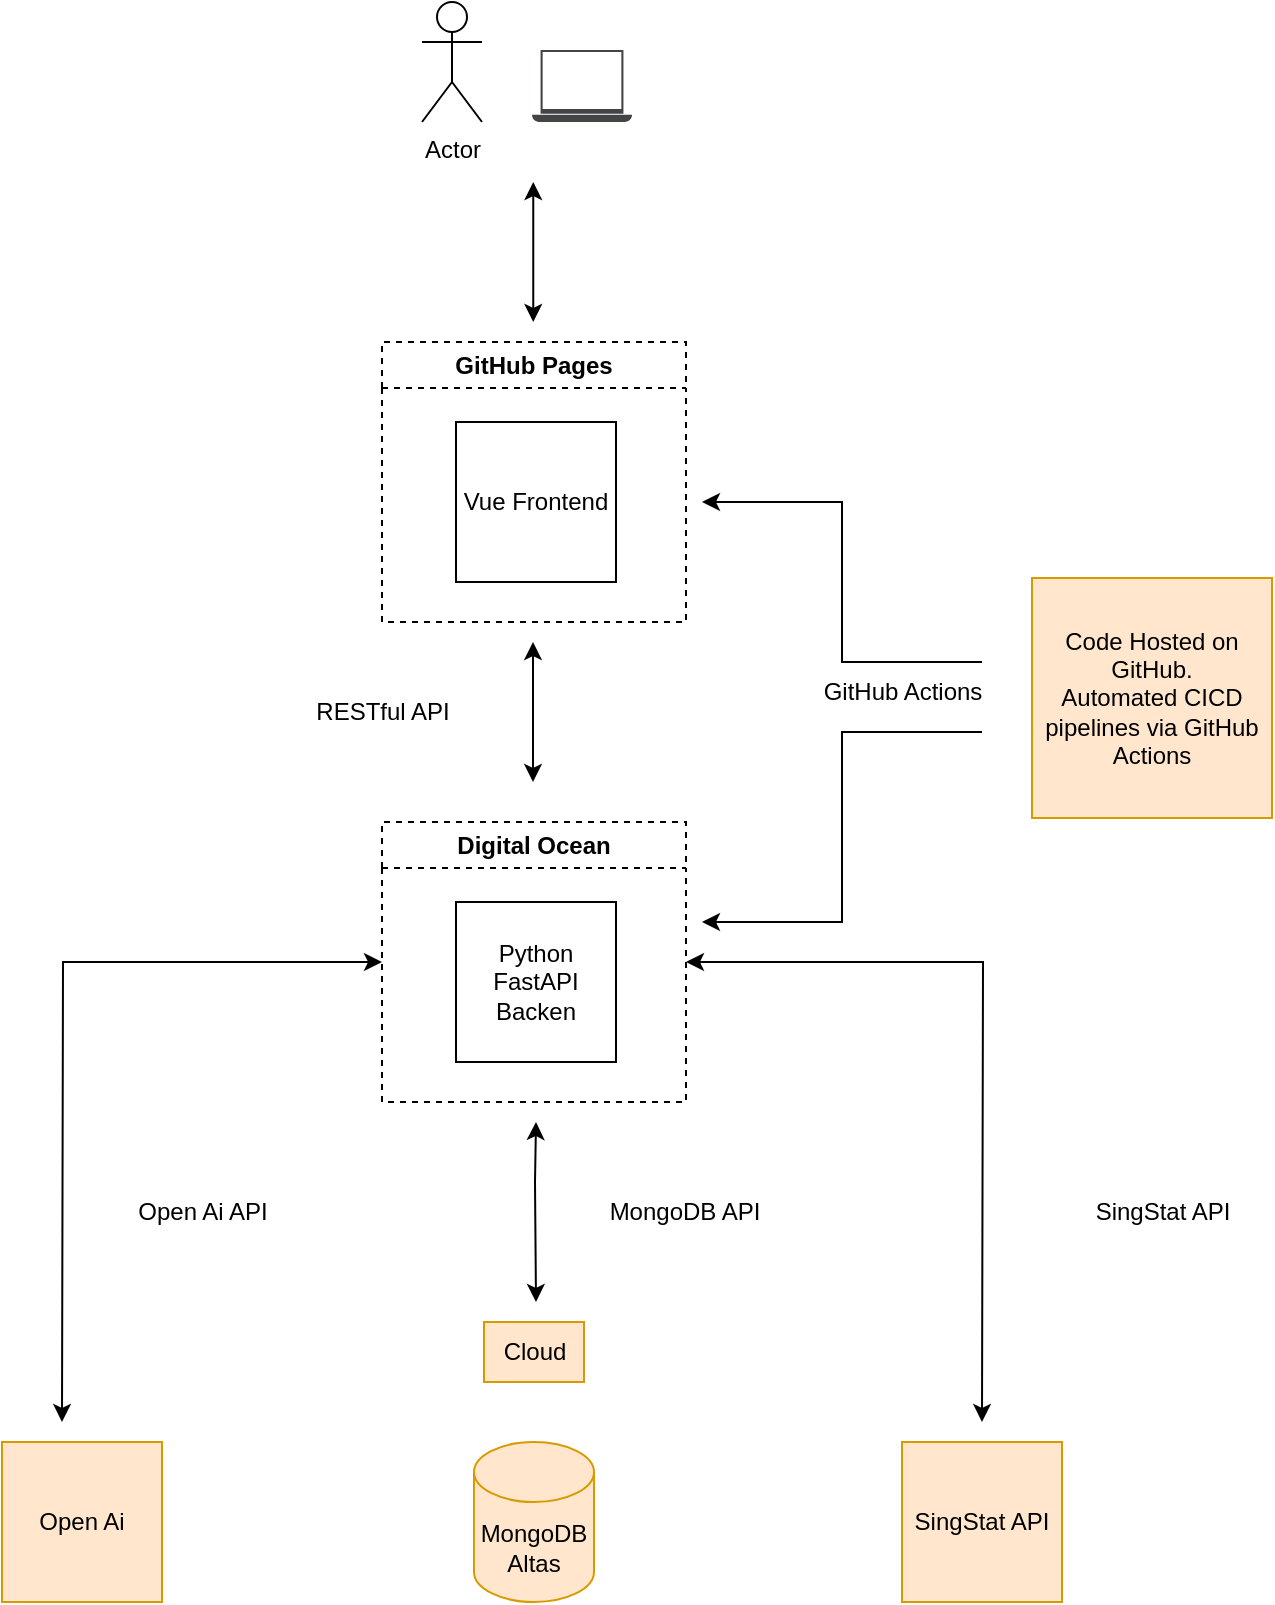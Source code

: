 <mxfile version="24.8.2">
  <diagram name="Page-1" id="qp2k3VySOIdym6MJKKmj">
    <mxGraphModel dx="685" dy="1565" grid="1" gridSize="10" guides="1" tooltips="1" connect="1" arrows="1" fold="1" page="1" pageScale="1" pageWidth="850" pageHeight="1100" math="0" shadow="0">
      <root>
        <mxCell id="0" />
        <mxCell id="1" parent="0" />
        <mxCell id="-w8iRPtVupBxbOSUah_K-10" value="MongoDB Altas" style="shape=cylinder3;whiteSpace=wrap;html=1;boundedLbl=1;backgroundOutline=1;size=15;fillColor=#ffe6cc;strokeColor=#d79b00;" vertex="1" parent="1">
          <mxGeometry x="2116" y="930" width="60" height="80" as="geometry" />
        </mxCell>
        <mxCell id="-w8iRPtVupBxbOSUah_K-35" style="edgeStyle=orthogonalEdgeStyle;rounded=0;orthogonalLoop=1;jettySize=auto;html=1;startArrow=classic;startFill=1;" edge="1" parent="1" source="-w8iRPtVupBxbOSUah_K-24">
          <mxGeometry relative="1" as="geometry">
            <mxPoint x="1910" y="920" as="targetPoint" />
          </mxGeometry>
        </mxCell>
        <mxCell id="-w8iRPtVupBxbOSUah_K-39" style="edgeStyle=orthogonalEdgeStyle;rounded=0;orthogonalLoop=1;jettySize=auto;html=1;startArrow=classic;startFill=1;" edge="1" parent="1" source="-w8iRPtVupBxbOSUah_K-24">
          <mxGeometry relative="1" as="geometry">
            <mxPoint x="2370" y="920" as="targetPoint" />
          </mxGeometry>
        </mxCell>
        <mxCell id="-w8iRPtVupBxbOSUah_K-24" value="Digital Ocean" style="swimlane;whiteSpace=wrap;html=1;dashed=1;" vertex="1" parent="1">
          <mxGeometry x="2070" y="620" width="152" height="140" as="geometry">
            <mxRectangle x="2048" y="360" width="180" height="30" as="alternateBounds" />
          </mxGeometry>
        </mxCell>
        <mxCell id="-w8iRPtVupBxbOSUah_K-25" value="Python FastAPI Backen" style="whiteSpace=wrap;html=1;aspect=fixed;" vertex="1" parent="-w8iRPtVupBxbOSUah_K-24">
          <mxGeometry x="37" y="40" width="80" height="80" as="geometry" />
        </mxCell>
        <mxCell id="-w8iRPtVupBxbOSUah_K-27" value="" style="endArrow=classic;startArrow=classic;html=1;rounded=0;" edge="1" parent="1">
          <mxGeometry width="50" height="50" relative="1" as="geometry">
            <mxPoint x="2145.5" y="600" as="sourcePoint" />
            <mxPoint x="2145.5" y="530" as="targetPoint" />
          </mxGeometry>
        </mxCell>
        <mxCell id="-w8iRPtVupBxbOSUah_K-28" value="GitHub Pages" style="swimlane;whiteSpace=wrap;html=1;dashed=1;" vertex="1" parent="1">
          <mxGeometry x="2070" y="380" width="152" height="140" as="geometry">
            <mxRectangle x="2048" y="360" width="180" height="30" as="alternateBounds" />
          </mxGeometry>
        </mxCell>
        <mxCell id="-w8iRPtVupBxbOSUah_K-29" value="Vue Frontend" style="whiteSpace=wrap;html=1;aspect=fixed;" vertex="1" parent="-w8iRPtVupBxbOSUah_K-28">
          <mxGeometry x="37" y="40" width="80" height="80" as="geometry" />
        </mxCell>
        <mxCell id="-w8iRPtVupBxbOSUah_K-31" value="RESTful API" style="text;html=1;align=center;verticalAlign=middle;resizable=0;points=[];autosize=1;" vertex="1" parent="1">
          <mxGeometry x="2025" y="550" width="90" height="30" as="geometry" />
        </mxCell>
        <mxCell id="-w8iRPtVupBxbOSUah_K-30" value="" style="endArrow=classic;startArrow=classic;html=1;rounded=0;" edge="1" parent="1">
          <mxGeometry width="50" height="50" relative="1" as="geometry">
            <mxPoint x="2147" y="860" as="sourcePoint" />
            <mxPoint x="2147" y="770" as="targetPoint" />
            <Array as="points">
              <mxPoint x="2146.5" y="800" />
            </Array>
          </mxGeometry>
        </mxCell>
        <mxCell id="-w8iRPtVupBxbOSUah_K-32" value="MongoDB API" style="text;html=1;align=center;verticalAlign=middle;resizable=0;points=[];autosize=1;" vertex="1" parent="1">
          <mxGeometry x="2171" y="800" width="100" height="30" as="geometry" />
        </mxCell>
        <mxCell id="-w8iRPtVupBxbOSUah_K-34" value="Cloud" style="text;html=1;align=center;verticalAlign=middle;resizable=0;points=[];autosize=1;strokeColor=#d79b00;fillColor=#ffe6cc;" vertex="1" parent="1">
          <mxGeometry x="2121" y="870" width="50" height="30" as="geometry" />
        </mxCell>
        <mxCell id="-w8iRPtVupBxbOSUah_K-36" value="Open Ai" style="whiteSpace=wrap;html=1;aspect=fixed;fillColor=#ffe6cc;strokeColor=#d79b00;" vertex="1" parent="1">
          <mxGeometry x="1880" y="930" width="80" height="80" as="geometry" />
        </mxCell>
        <mxCell id="-w8iRPtVupBxbOSUah_K-37" value="Open Ai API" style="text;html=1;align=center;verticalAlign=middle;resizable=0;points=[];autosize=1;" vertex="1" parent="1">
          <mxGeometry x="1935" y="800" width="90" height="30" as="geometry" />
        </mxCell>
        <mxCell id="-w8iRPtVupBxbOSUah_K-38" value="SingStat API" style="whiteSpace=wrap;html=1;aspect=fixed;fillColor=#ffe6cc;strokeColor=#d79b00;" vertex="1" parent="1">
          <mxGeometry x="2330" y="930" width="80" height="80" as="geometry" />
        </mxCell>
        <mxCell id="-w8iRPtVupBxbOSUah_K-40" value="SingStat API" style="text;html=1;align=center;verticalAlign=middle;resizable=0;points=[];autosize=1;" vertex="1" parent="1">
          <mxGeometry x="2415" y="800" width="90" height="30" as="geometry" />
        </mxCell>
        <mxCell id="-w8iRPtVupBxbOSUah_K-41" value="Actor" style="shape=umlActor;verticalLabelPosition=bottom;verticalAlign=top;html=1;outlineConnect=0;" vertex="1" parent="1">
          <mxGeometry x="2090" y="210" width="30" height="60" as="geometry" />
        </mxCell>
        <mxCell id="-w8iRPtVupBxbOSUah_K-42" value="" style="sketch=0;pointerEvents=1;shadow=0;dashed=0;html=1;strokeColor=none;fillColor=#434445;aspect=fixed;labelPosition=center;verticalLabelPosition=bottom;verticalAlign=top;align=center;outlineConnect=0;shape=mxgraph.vvd.laptop;" vertex="1" parent="1">
          <mxGeometry x="2145" y="234" width="50" height="36" as="geometry" />
        </mxCell>
        <mxCell id="-w8iRPtVupBxbOSUah_K-43" value="" style="endArrow=classic;startArrow=classic;html=1;rounded=0;" edge="1" parent="1">
          <mxGeometry width="50" height="50" relative="1" as="geometry">
            <mxPoint x="2145.63" y="370" as="sourcePoint" />
            <mxPoint x="2145.63" y="300" as="targetPoint" />
          </mxGeometry>
        </mxCell>
        <mxCell id="-w8iRPtVupBxbOSUah_K-44" value="Code Hosted on GitHub.&lt;div&gt;Automated CICD pipelines via GitHub Actions&lt;/div&gt;" style="whiteSpace=wrap;html=1;aspect=fixed;fillColor=#ffe6cc;strokeColor=#d79b00;" vertex="1" parent="1">
          <mxGeometry x="2395" y="498" width="120" height="120" as="geometry" />
        </mxCell>
        <mxCell id="-w8iRPtVupBxbOSUah_K-45" value="" style="endArrow=classic;html=1;rounded=0;edgeStyle=elbowEdgeStyle;" edge="1" parent="1">
          <mxGeometry width="50" height="50" relative="1" as="geometry">
            <mxPoint x="2370" y="540" as="sourcePoint" />
            <mxPoint x="2230" y="460" as="targetPoint" />
          </mxGeometry>
        </mxCell>
        <mxCell id="-w8iRPtVupBxbOSUah_K-47" value="" style="endArrow=classic;html=1;rounded=0;edgeStyle=elbowEdgeStyle;" edge="1" parent="1">
          <mxGeometry width="50" height="50" relative="1" as="geometry">
            <mxPoint x="2370" y="575" as="sourcePoint" />
            <mxPoint x="2230" y="670" as="targetPoint" />
          </mxGeometry>
        </mxCell>
        <mxCell id="-w8iRPtVupBxbOSUah_K-48" value="GitHub Actions" style="text;html=1;align=center;verticalAlign=middle;resizable=0;points=[];autosize=1;strokeColor=none;fillColor=none;" vertex="1" parent="1">
          <mxGeometry x="2280" y="540" width="100" height="30" as="geometry" />
        </mxCell>
      </root>
    </mxGraphModel>
  </diagram>
</mxfile>
